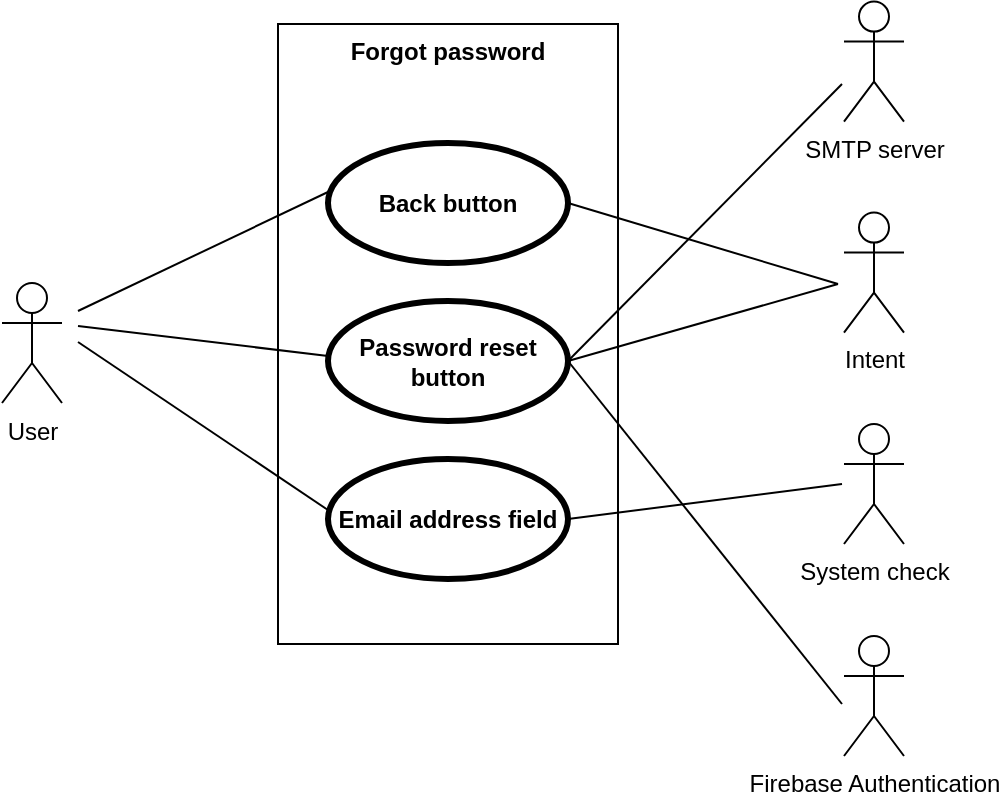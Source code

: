 <mxfile version="10.6.1" type="github"><diagram id="4Q65RfUa4DtkQIGJ3PQu" name="Page-1"><mxGraphModel dx="1010" dy="533" grid="1" gridSize="10" guides="1" tooltips="1" connect="1" arrows="1" fold="1" page="1" pageScale="1" pageWidth="827" pageHeight="1169" math="0" shadow="0"><root><mxCell id="0"/><mxCell id="1" parent="0"/><mxCell id="dGddqcVv3f-ePtyq3_Ek-32" value="User" style="shape=umlActor;verticalLabelPosition=bottom;labelBackgroundColor=#ffffff;verticalAlign=top;html=1;outlineConnect=0;" vertex="1" parent="1"><mxGeometry x="140" y="289.5" width="30" height="60" as="geometry"/></mxCell><mxCell id="dGddqcVv3f-ePtyq3_Ek-33" value="Forgot password" style="shape=rect;html=1;verticalAlign=top;fontStyle=1;whiteSpace=wrap;align=center;" vertex="1" parent="1"><mxGeometry x="278" y="160" width="170" height="310" as="geometry"/></mxCell><mxCell id="dGddqcVv3f-ePtyq3_Ek-34" value="Back button" style="shape=ellipse;html=1;strokeWidth=3;fontStyle=1;whiteSpace=wrap;align=center;perimeter=ellipsePerimeter;" vertex="1" parent="1"><mxGeometry x="303" y="219.5" width="120" height="60" as="geometry"/></mxCell><mxCell id="dGddqcVv3f-ePtyq3_Ek-35" value="Password reset button" style="shape=ellipse;html=1;strokeWidth=3;fontStyle=1;whiteSpace=wrap;align=center;perimeter=ellipsePerimeter;" vertex="1" parent="1"><mxGeometry x="303" y="298.5" width="120" height="60" as="geometry"/></mxCell><mxCell id="dGddqcVv3f-ePtyq3_Ek-36" value="Email address field" style="shape=ellipse;html=1;strokeWidth=3;fontStyle=1;whiteSpace=wrap;align=center;perimeter=ellipsePerimeter;" vertex="1" parent="1"><mxGeometry x="303" y="377.5" width="120" height="60" as="geometry"/></mxCell><mxCell id="dGddqcVv3f-ePtyq3_Ek-37" value="" style="edgeStyle=none;html=1;endArrow=none;verticalAlign=bottom;entryX=0;entryY=0.5;entryDx=0;entryDy=0;" edge="1" parent="1"><mxGeometry width="160" relative="1" as="geometry"><mxPoint x="178" y="303.5" as="sourcePoint"/><mxPoint x="303" y="244" as="targetPoint"/></mxGeometry></mxCell><mxCell id="dGddqcVv3f-ePtyq3_Ek-38" value="" style="edgeStyle=none;html=1;endArrow=none;verticalAlign=bottom;entryX=0;entryY=0.5;entryDx=0;entryDy=0;" edge="1" parent="1"><mxGeometry width="160" relative="1" as="geometry"><mxPoint x="178" y="311" as="sourcePoint"/><mxPoint x="303" y="326" as="targetPoint"/></mxGeometry></mxCell><mxCell id="dGddqcVv3f-ePtyq3_Ek-39" value="" style="edgeStyle=none;html=1;endArrow=none;verticalAlign=bottom;entryX=0;entryY=0.5;entryDx=0;entryDy=0;" edge="1" parent="1"><mxGeometry width="160" relative="1" as="geometry"><mxPoint x="178" y="319" as="sourcePoint"/><mxPoint x="303" y="403" as="targetPoint"/></mxGeometry></mxCell><mxCell id="dGddqcVv3f-ePtyq3_Ek-40" value="Intent" style="shape=umlActor;verticalLabelPosition=bottom;labelBackgroundColor=#ffffff;verticalAlign=top;html=1;outlineConnect=0;" vertex="1" parent="1"><mxGeometry x="561" y="254.3" width="30" height="60" as="geometry"/></mxCell><mxCell id="dGddqcVv3f-ePtyq3_Ek-49" value="Firebase Authentication" style="shape=umlActor;verticalLabelPosition=bottom;labelBackgroundColor=#ffffff;verticalAlign=top;html=1;outlineConnect=0;" vertex="1" parent="1"><mxGeometry x="561" y="466" width="30" height="60" as="geometry"/></mxCell><mxCell id="dGddqcVv3f-ePtyq3_Ek-51" value="" style="edgeStyle=none;html=1;endArrow=none;verticalAlign=bottom;entryX=1;entryY=0.5;entryDx=0;entryDy=0;" edge="1" parent="1" target="dGddqcVv3f-ePtyq3_Ek-36"><mxGeometry width="160" relative="1" as="geometry"><mxPoint x="560" y="390" as="sourcePoint"/><mxPoint x="658" y="384" as="targetPoint"/></mxGeometry></mxCell><mxCell id="dGddqcVv3f-ePtyq3_Ek-52" value="" style="edgeStyle=none;html=1;endArrow=none;verticalAlign=bottom;exitX=1;exitY=0.5;exitDx=0;exitDy=0;" edge="1" parent="1" source="dGddqcVv3f-ePtyq3_Ek-34"><mxGeometry width="160" relative="1" as="geometry"><mxPoint x="458" y="284" as="sourcePoint"/><mxPoint x="558" y="290" as="targetPoint"/></mxGeometry></mxCell><mxCell id="dGddqcVv3f-ePtyq3_Ek-53" value="" style="edgeStyle=none;html=1;endArrow=none;verticalAlign=bottom;exitX=1;exitY=0.5;exitDx=0;exitDy=0;" edge="1" parent="1" source="dGddqcVv3f-ePtyq3_Ek-35"><mxGeometry width="160" relative="1" as="geometry"><mxPoint x="468" y="284" as="sourcePoint"/><mxPoint x="560" y="190" as="targetPoint"/></mxGeometry></mxCell><mxCell id="dGddqcVv3f-ePtyq3_Ek-54" value="" style="edgeStyle=none;html=1;endArrow=none;verticalAlign=bottom;exitX=1;exitY=0.5;exitDx=0;exitDy=0;" edge="1" parent="1" source="dGddqcVv3f-ePtyq3_Ek-35"><mxGeometry width="160" relative="1" as="geometry"><mxPoint x="568" y="324" as="sourcePoint"/><mxPoint x="558" y="290" as="targetPoint"/></mxGeometry></mxCell><mxCell id="dGddqcVv3f-ePtyq3_Ek-55" value="System check" style="shape=umlActor;verticalLabelPosition=bottom;labelBackgroundColor=#ffffff;verticalAlign=top;html=1;outlineConnect=0;" vertex="1" parent="1"><mxGeometry x="561" y="360" width="30" height="60" as="geometry"/></mxCell><mxCell id="dGddqcVv3f-ePtyq3_Ek-60" value="SMTP server" style="shape=umlActor;verticalLabelPosition=bottom;labelBackgroundColor=#ffffff;verticalAlign=top;html=1;outlineConnect=0;" vertex="1" parent="1"><mxGeometry x="561" y="148.8" width="30" height="60" as="geometry"/></mxCell><mxCell id="dGddqcVv3f-ePtyq3_Ek-64" value="" style="edgeStyle=none;html=1;endArrow=none;verticalAlign=bottom;exitX=1;exitY=0.5;exitDx=0;exitDy=0;" edge="1" parent="1" source="dGddqcVv3f-ePtyq3_Ek-35"><mxGeometry width="160" relative="1" as="geometry"><mxPoint x="470" y="500" as="sourcePoint"/><mxPoint x="560" y="500" as="targetPoint"/></mxGeometry></mxCell></root></mxGraphModel></diagram></mxfile>